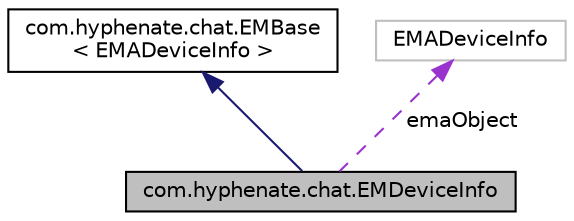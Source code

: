 digraph "com.hyphenate.chat.EMDeviceInfo"
{
  edge [fontname="Helvetica",fontsize="10",labelfontname="Helvetica",labelfontsize="10"];
  node [fontname="Helvetica",fontsize="10",shape=record];
  Node1 [label="com.hyphenate.chat.EMDeviceInfo",height=0.2,width=0.4,color="black", fillcolor="grey75", style="filled", fontcolor="black"];
  Node2 -> Node1 [dir="back",color="midnightblue",fontsize="10",style="solid",fontname="Helvetica"];
  Node2 [label="com.hyphenate.chat.EMBase\l\< EMADeviceInfo \>",height=0.2,width=0.4,color="black", fillcolor="white", style="filled",URL="$classcom_1_1hyphenate_1_1chat_1_1EMBase.html"];
  Node3 -> Node1 [dir="back",color="darkorchid3",fontsize="10",style="dashed",label=" emaObject" ,fontname="Helvetica"];
  Node3 [label="EMADeviceInfo",height=0.2,width=0.4,color="grey75", fillcolor="white", style="filled"];
}
